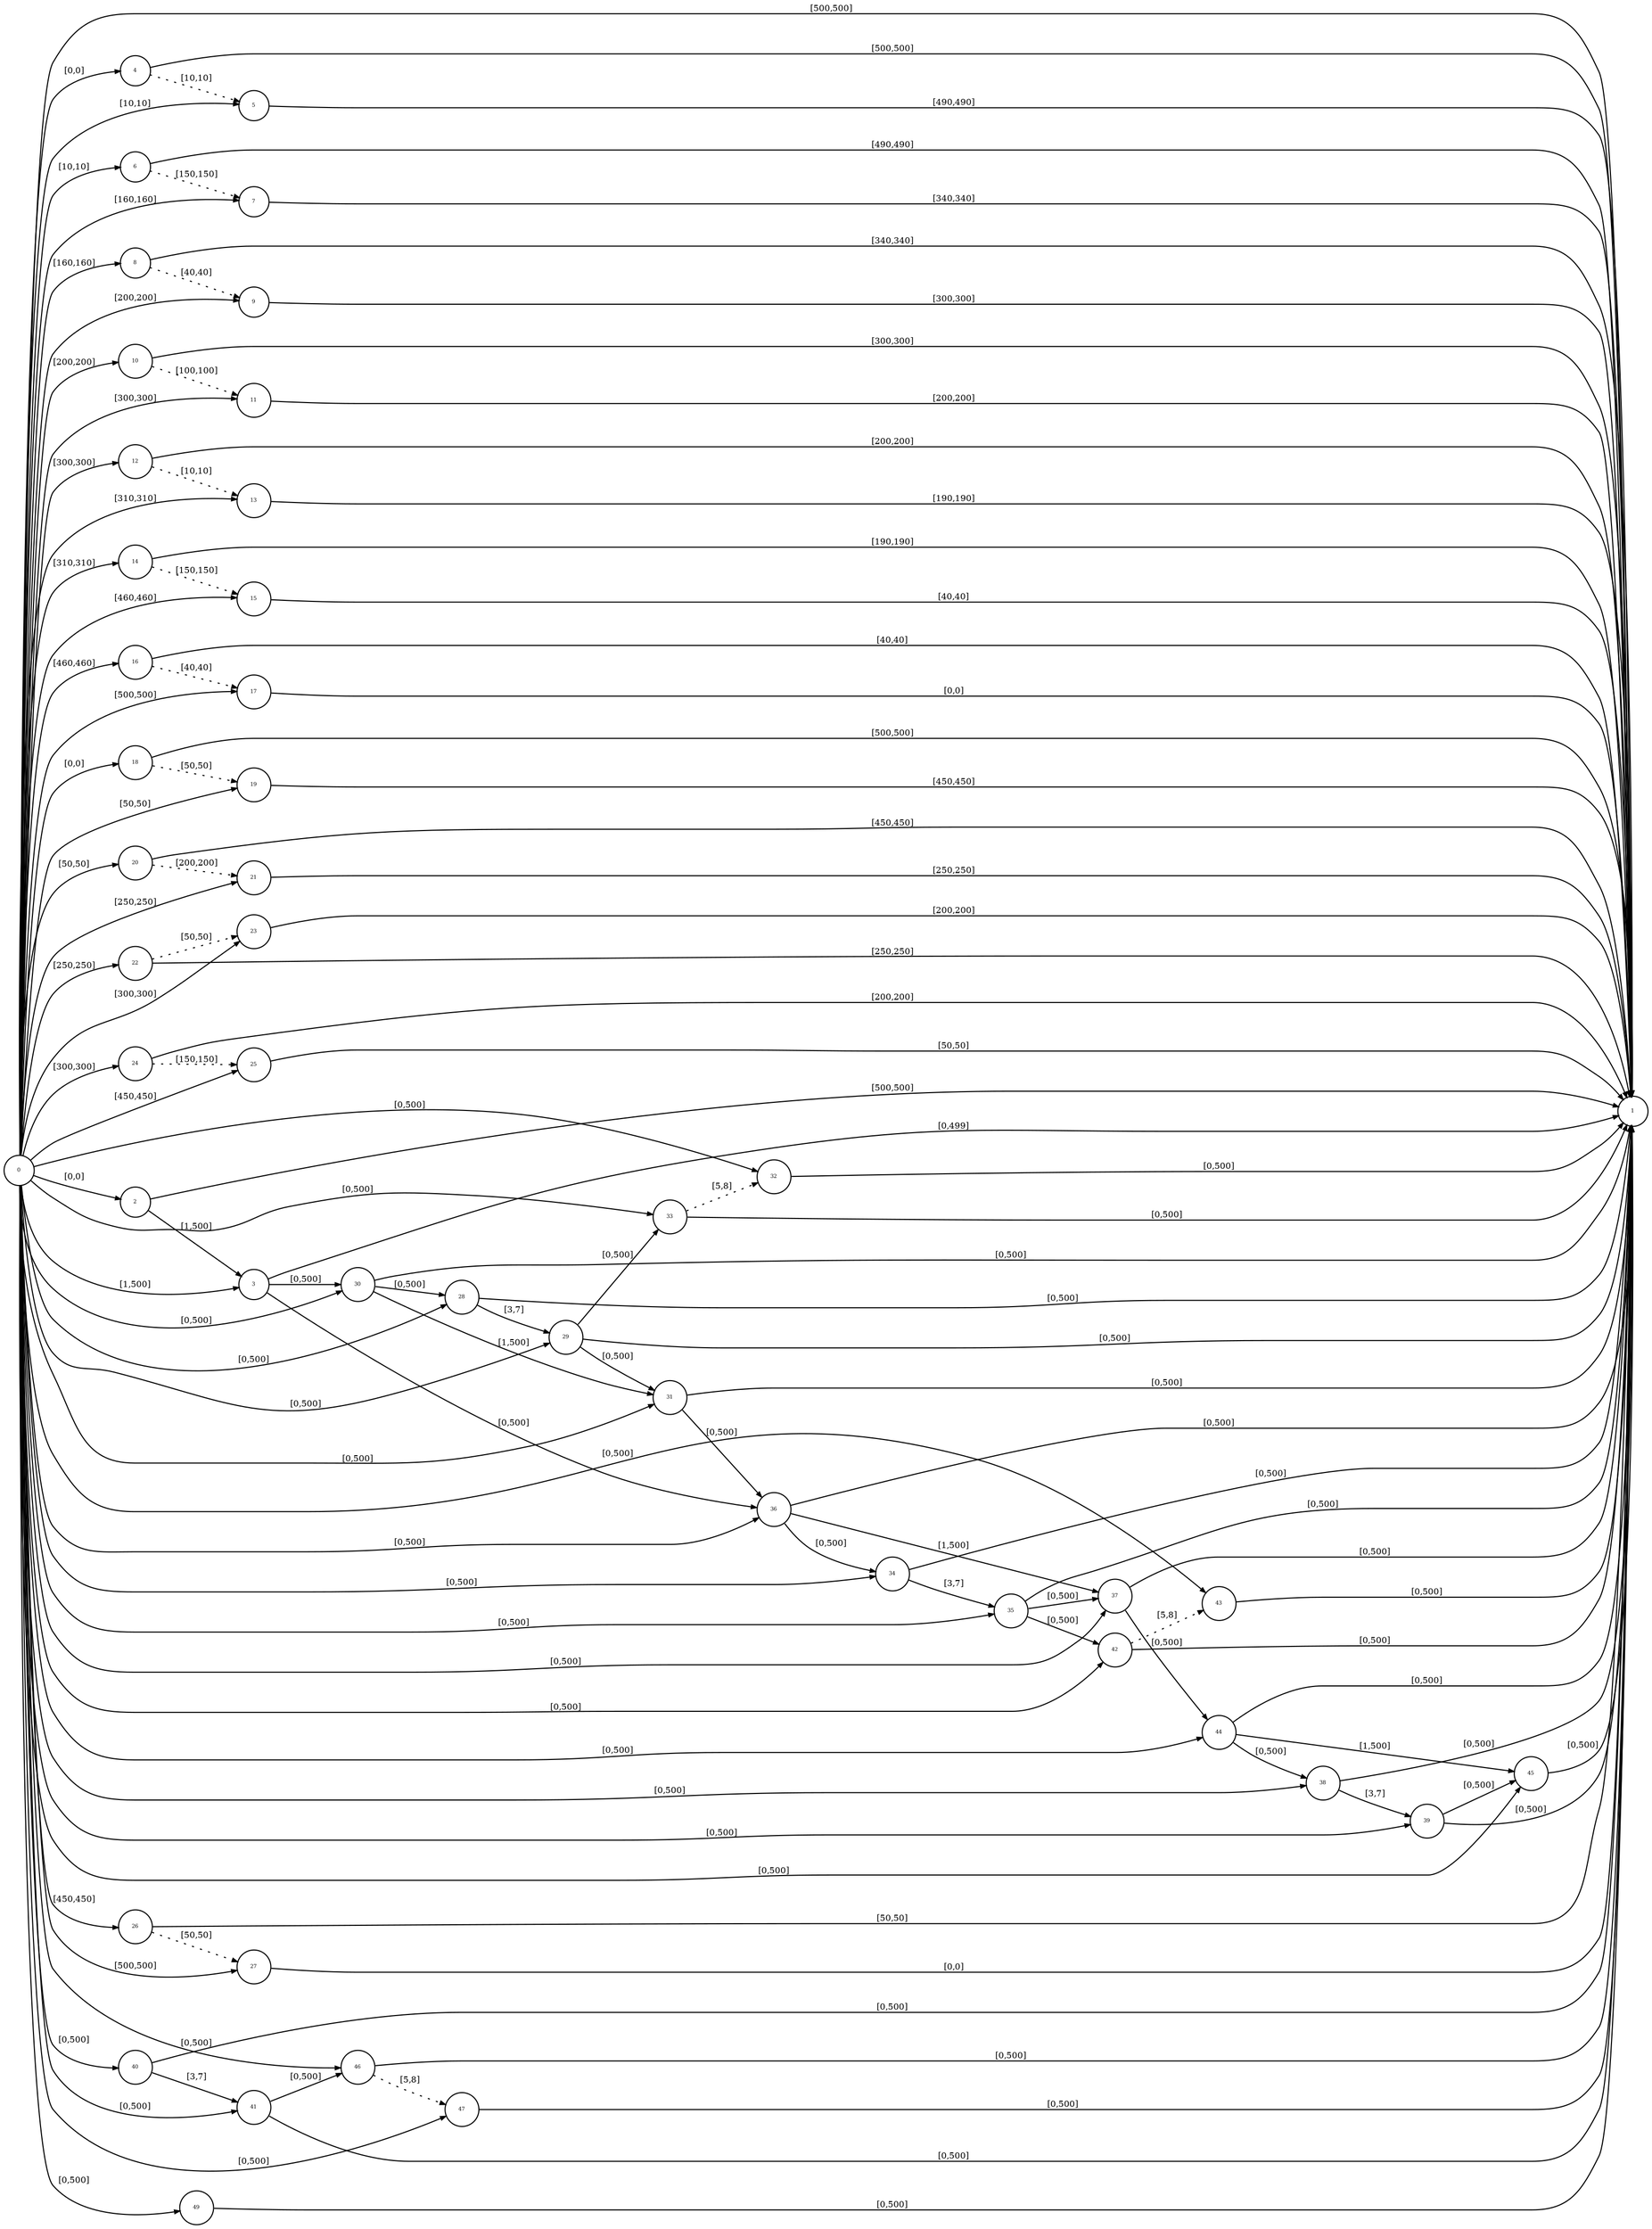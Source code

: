 digraph stnu {
	rankdir=LR;
	node [with=.2, height=.2, fontsize=5, shape=circle, style=filled, fillcolor=white];	0 -> 1 [fontsize=8, arrowsize= .5, label = "[500,500]"];
	0 -> 2 [fontsize=8, arrowsize= .5, label = "[0,0]"];
	0 -> 3 [fontsize=8, arrowsize= .5, label = "[1,500]"];
	0 -> 4 [fontsize=8, arrowsize= .5, label = "[0,0]"];
	0 -> 5 [fontsize=8, arrowsize= .5, label = "[10,10]"];
	0 -> 6 [fontsize=8, arrowsize= .5, label = "[10,10]"];
	0 -> 7 [fontsize=8, arrowsize= .5, label = "[160,160]"];
	0 -> 8 [fontsize=8, arrowsize= .5, label = "[160,160]"];
	0 -> 9 [fontsize=8, arrowsize= .5, label = "[200,200]"];
	0 -> 10 [fontsize=8, arrowsize= .5, label = "[200,200]"];
	0 -> 11 [fontsize=8, arrowsize= .5, label = "[300,300]"];
	0 -> 12 [fontsize=8, arrowsize= .5, label = "[300,300]"];
	0 -> 13 [fontsize=8, arrowsize= .5, label = "[310,310]"];
	0 -> 14 [fontsize=8, arrowsize= .5, label = "[310,310]"];
	0 -> 15 [fontsize=8, arrowsize= .5, label = "[460,460]"];
	0 -> 16 [fontsize=8, arrowsize= .5, label = "[460,460]"];
	0 -> 17 [fontsize=8, arrowsize= .5, label = "[500,500]"];
	0 -> 18 [fontsize=8, arrowsize= .5, label = "[0,0]"];
	0 -> 19 [fontsize=8, arrowsize= .5, label = "[50,50]"];
	0 -> 20 [fontsize=8, arrowsize= .5, label = "[50,50]"];
	0 -> 21 [fontsize=8, arrowsize= .5, label = "[250,250]"];
	0 -> 22 [fontsize=8, arrowsize= .5, label = "[250,250]"];
	0 -> 23 [fontsize=8, arrowsize= .5, label = "[300,300]"];
	0 -> 24 [fontsize=8, arrowsize= .5, label = "[300,300]"];
	0 -> 25 [fontsize=8, arrowsize= .5, label = "[450,450]"];
	0 -> 26 [fontsize=8, arrowsize= .5, label = "[450,450]"];
	0 -> 27 [fontsize=8, arrowsize= .5, label = "[500,500]"];
	0 -> 28 [fontsize=8, arrowsize= .5, label = "[0,500]"];
	0 -> 29 [fontsize=8, arrowsize= .5, label = "[0,500]"];
	0 -> 30 [fontsize=8, arrowsize= .5, label = "[0,500]"];
	0 -> 31 [fontsize=8, arrowsize= .5, label = "[0,500]"];
	0 -> 32 [fontsize=8, arrowsize= .5, label = "[0,500]"];
	0 -> 33 [fontsize=8, arrowsize= .5, label = "[0,500]"];
	0 -> 34 [fontsize=8, arrowsize= .5, label = "[0,500]"];
	0 -> 35 [fontsize=8, arrowsize= .5, label = "[0,500]"];
	0 -> 36 [fontsize=8, arrowsize= .5, label = "[0,500]"];
	0 -> 37 [fontsize=8, arrowsize= .5, label = "[0,500]"];
	0 -> 38 [fontsize=8, arrowsize= .5, label = "[0,500]"];
	0 -> 39 [fontsize=8, arrowsize= .5, label = "[0,500]"];
	0 -> 40 [fontsize=8, arrowsize= .5, label = "[0,500]"];
	0 -> 41 [fontsize=8, arrowsize= .5, label = "[0,500]"];
	0 -> 42 [fontsize=8, arrowsize= .5, label = "[0,500]"];
	0 -> 43 [fontsize=8, arrowsize= .5, label = "[0,500]"];
	0 -> 44 [fontsize=8, arrowsize= .5, label = "[0,500]"];
	0 -> 45 [fontsize=8, arrowsize= .5, label = "[0,500]"];
	0 -> 46 [fontsize=8, arrowsize= .5, label = "[0,500]"];
	0 -> 47 [fontsize=8, arrowsize= .5, label = "[0,500]"];
	0 -> 49 [fontsize=8, arrowsize= .5, label = "[0,500]"];
	2 -> 1 [fontsize=8, arrowsize= .5, label = "[500,500]"];
	2 -> 3 [fontsize=8, arrowsize= .5, label = "[1,500]"];
	3 -> 1 [fontsize=8, arrowsize= .5, label = "[0,499]"];
	3 -> 36 [fontsize=8, arrowsize= .5, label = "[0,500]"];
	3 -> 30 [fontsize=8, arrowsize= .5, label = "[0,500]"];
	4 -> 1 [fontsize=8, arrowsize= .5, label = "[500,500]"];
	4 -> 5 [fontsize=8, arrowsize= .5, style= dotted, label = "[10,10]"];
	5 -> 1 [fontsize=8, arrowsize= .5, label = "[490,490]"];
	6 -> 1 [fontsize=8, arrowsize= .5, label = "[490,490]"];
	6 -> 7 [fontsize=8, arrowsize= .5, style= dotted, label = "[150,150]"];
	7 -> 1 [fontsize=8, arrowsize= .5, label = "[340,340]"];
	8 -> 1 [fontsize=8, arrowsize= .5, label = "[340,340]"];
	8 -> 9 [fontsize=8, arrowsize= .5, style= dotted, label = "[40,40]"];
	9 -> 1 [fontsize=8, arrowsize= .5, label = "[300,300]"];
	10 -> 1 [fontsize=8, arrowsize= .5, label = "[300,300]"];
	10 -> 11 [fontsize=8, arrowsize= .5, style= dotted, label = "[100,100]"];
	11 -> 1 [fontsize=8, arrowsize= .5, label = "[200,200]"];
	12 -> 1 [fontsize=8, arrowsize= .5, label = "[200,200]"];
	12 -> 13 [fontsize=8, arrowsize= .5, style= dotted, label = "[10,10]"];
	13 -> 1 [fontsize=8, arrowsize= .5, label = "[190,190]"];
	14 -> 1 [fontsize=8, arrowsize= .5, label = "[190,190]"];
	14 -> 15 [fontsize=8, arrowsize= .5, style= dotted, label = "[150,150]"];
	15 -> 1 [fontsize=8, arrowsize= .5, label = "[40,40]"];
	16 -> 1 [fontsize=8, arrowsize= .5, label = "[40,40]"];
	16 -> 17 [fontsize=8, arrowsize= .5, style= dotted, label = "[40,40]"];
	17 -> 1 [fontsize=8, arrowsize= .5, label = "[0,0]"];
	18 -> 1 [fontsize=8, arrowsize= .5, label = "[500,500]"];
	18 -> 19 [fontsize=8, arrowsize= .5, style= dotted, label = "[50,50]"];
	19 -> 1 [fontsize=8, arrowsize= .5, label = "[450,450]"];
	20 -> 1 [fontsize=8, arrowsize= .5, label = "[450,450]"];
	20 -> 21 [fontsize=8, arrowsize= .5, style= dotted, label = "[200,200]"];
	21 -> 1 [fontsize=8, arrowsize= .5, label = "[250,250]"];
	22 -> 1 [fontsize=8, arrowsize= .5, label = "[250,250]"];
	22 -> 23 [fontsize=8, arrowsize= .5, style= dotted, label = "[50,50]"];
	23 -> 1 [fontsize=8, arrowsize= .5, label = "[200,200]"];
	24 -> 1 [fontsize=8, arrowsize= .5, label = "[200,200]"];
	24 -> 25 [fontsize=8, arrowsize= .5, style= dotted, label = "[150,150]"];
	25 -> 1 [fontsize=8, arrowsize= .5, label = "[50,50]"];
	26 -> 1 [fontsize=8, arrowsize= .5, label = "[50,50]"];
	26 -> 27 [fontsize=8, arrowsize= .5, style= dotted, label = "[50,50]"];
	27 -> 1 [fontsize=8, arrowsize= .5, label = "[0,0]"];
	28 -> 1 [fontsize=8, arrowsize= .5, label = "[0,500]"];
	28 -> 29 [fontsize=8, arrowsize= .5, label = "[3,7]"];
	29 -> 1 [fontsize=8, arrowsize= .5, label = "[0,500]"];
	29 -> 33 [fontsize=8, arrowsize= .5, label = "[0,500]"];
	29 -> 31 [fontsize=8, arrowsize= .5, label = "[0,500]"];
	30 -> 1 [fontsize=8, arrowsize= .5, label = "[0,500]"];
	30 -> 28 [fontsize=8, arrowsize= .5, label = "[0,500]"];
	30 -> 31 [fontsize=8, arrowsize= .5, label = "[1,500]"];
	31 -> 1 [fontsize=8, arrowsize= .5, label = "[0,500]"];
	31 -> 36 [fontsize=8, arrowsize= .5, label = "[0,500]"];
	32 -> 1 [fontsize=8, arrowsize= .5, label = "[0,500]"];
	33 -> 1 [fontsize=8, arrowsize= .5, label = "[0,500]"];
	33 -> 32 [fontsize=8, arrowsize= .5, style= dotted, label = "[5,8]"];
	34 -> 1 [fontsize=8, arrowsize= .5, label = "[0,500]"];
	34 -> 35 [fontsize=8, arrowsize= .5, label = "[3,7]"];
	35 -> 1 [fontsize=8, arrowsize= .5, label = "[0,500]"];
	35 -> 37 [fontsize=8, arrowsize= .5, label = "[0,500]"];
	35 -> 42 [fontsize=8, arrowsize= .5, label = "[0,500]"];
	36 -> 1 [fontsize=8, arrowsize= .5, label = "[0,500]"];
	36 -> 34 [fontsize=8, arrowsize= .5, label = "[0,500]"];
	36 -> 37 [fontsize=8, arrowsize= .5, label = "[1,500]"];
	37 -> 1 [fontsize=8, arrowsize= .5, label = "[0,500]"];
	37 -> 44 [fontsize=8, arrowsize= .5, label = "[0,500]"];
	38 -> 1 [fontsize=8, arrowsize= .5, label = "[0,500]"];
	38 -> 39 [fontsize=8, arrowsize= .5, label = "[3,7]"];
	39 -> 1 [fontsize=8, arrowsize= .5, label = "[0,500]"];
	39 -> 45 [fontsize=8, arrowsize= .5, label = "[0,500]"];
	40 -> 1 [fontsize=8, arrowsize= .5, label = "[0,500]"];
	40 -> 41 [fontsize=8, arrowsize= .5, label = "[3,7]"];
	41 -> 1 [fontsize=8, arrowsize= .5, label = "[0,500]"];
	41 -> 46 [fontsize=8, arrowsize= .5, label = "[0,500]"];
	42 -> 1 [fontsize=8, arrowsize= .5, label = "[0,500]"];
	42 -> 43 [fontsize=8, arrowsize= .5, style= dotted, label = "[5,8]"];
	43 -> 1 [fontsize=8, arrowsize= .5, label = "[0,500]"];
	44 -> 1 [fontsize=8, arrowsize= .5, label = "[0,500]"];
	44 -> 38 [fontsize=8, arrowsize= .5, label = "[0,500]"];
	44 -> 45 [fontsize=8, arrowsize= .5, label = "[1,500]"];
	45 -> 1 [fontsize=8, arrowsize= .5, label = "[0,500]"];
	46 -> 1 [fontsize=8, arrowsize= .5, label = "[0,500]"];
	46 -> 47 [fontsize=8, arrowsize= .5, style= dotted, label = "[5,8]"];
	47 -> 1 [fontsize=8, arrowsize= .5, label = "[0,500]"];
	49 -> 1 [fontsize=8, arrowsize= .5, label = "[0,500]"];

}

